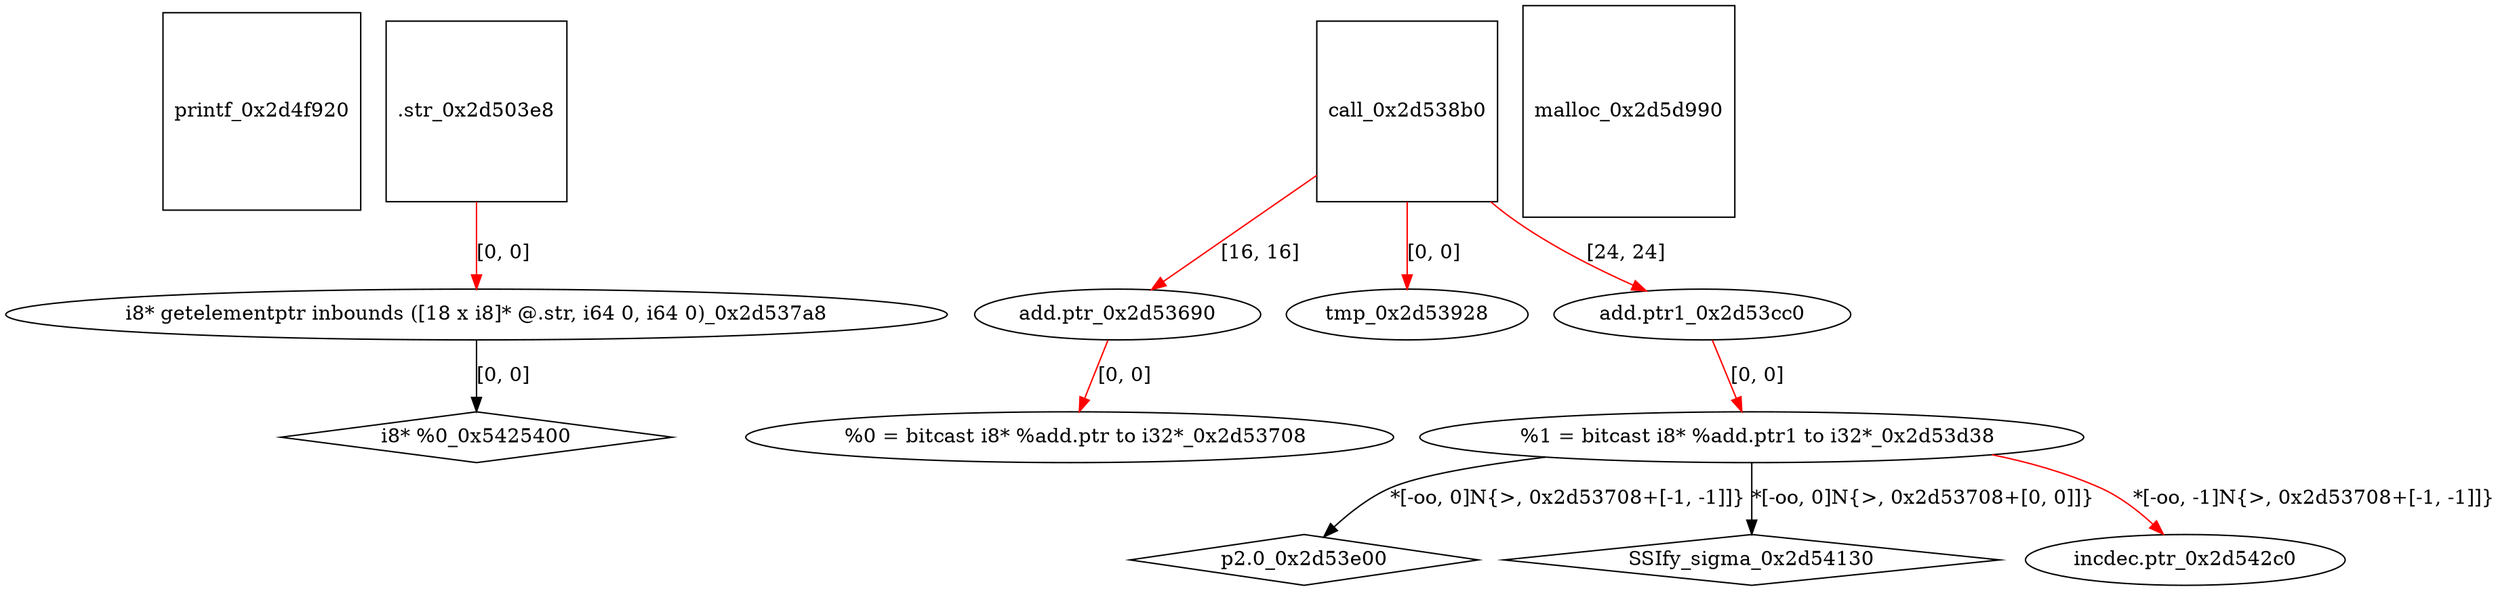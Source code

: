 digraph grafico {
"printf_0x2d4f920" [shape=square];
".str_0x2d503e8" [shape=square];
"add.ptr_0x2d53690" [shape=ellipse];
"call_0x2d538b0" -> "add.ptr_0x2d53690" [label="[16, 16]",color=red];
"  %0 = bitcast i8* %add.ptr to i32*_0x2d53708" [shape=ellipse];
"add.ptr_0x2d53690" -> "  %0 = bitcast i8* %add.ptr to i32*_0x2d53708" [label="[0, 0]",color=red];
"i8* getelementptr inbounds ([18 x i8]* @.str, i64 0, i64 0)_0x2d537a8" [shape=ellipse];
".str_0x2d503e8" -> "i8* getelementptr inbounds ([18 x i8]* @.str, i64 0, i64 0)_0x2d537a8" [label="[0, 0]",color=red];
"call_0x2d538b0" [shape=square];
"tmp_0x2d53928" [shape=ellipse];
"call_0x2d538b0" -> "tmp_0x2d53928" [label="[0, 0]",color=red];
"add.ptr1_0x2d53cc0" [shape=ellipse];
"call_0x2d538b0" -> "add.ptr1_0x2d53cc0" [label="[24, 24]",color=red];
"  %1 = bitcast i8* %add.ptr1 to i32*_0x2d53d38" [shape=ellipse];
"add.ptr1_0x2d53cc0" -> "  %1 = bitcast i8* %add.ptr1 to i32*_0x2d53d38" [label="[0, 0]",color=red];
"p2.0_0x2d53e00" [shape=diamond];
"  %1 = bitcast i8* %add.ptr1 to i32*_0x2d53d38" -> "p2.0_0x2d53e00" [label="*[-oo, 0]N{>, 0x2d53708+[-1, -1]]}"];
"SSIfy_sigma_0x2d54130" [shape=diamond];
"  %1 = bitcast i8* %add.ptr1 to i32*_0x2d53d38" -> "SSIfy_sigma_0x2d54130" [label="*[-oo, 0]N{>, 0x2d53708+[0, 0]]}"];
"incdec.ptr_0x2d542c0" [shape=ellipse];
"  %1 = bitcast i8* %add.ptr1 to i32*_0x2d53d38" -> "incdec.ptr_0x2d542c0" [label="*[-oo, -1]N{>, 0x2d53708+[-1, -1]]}",color=red];
"malloc_0x2d5d990" [shape=square];
"i8* %0_0x5425400" [shape=diamond];
"i8* getelementptr inbounds ([18 x i8]* @.str, i64 0, i64 0)_0x2d537a8" -> "i8* %0_0x5425400" [label="[0, 0]"];
}